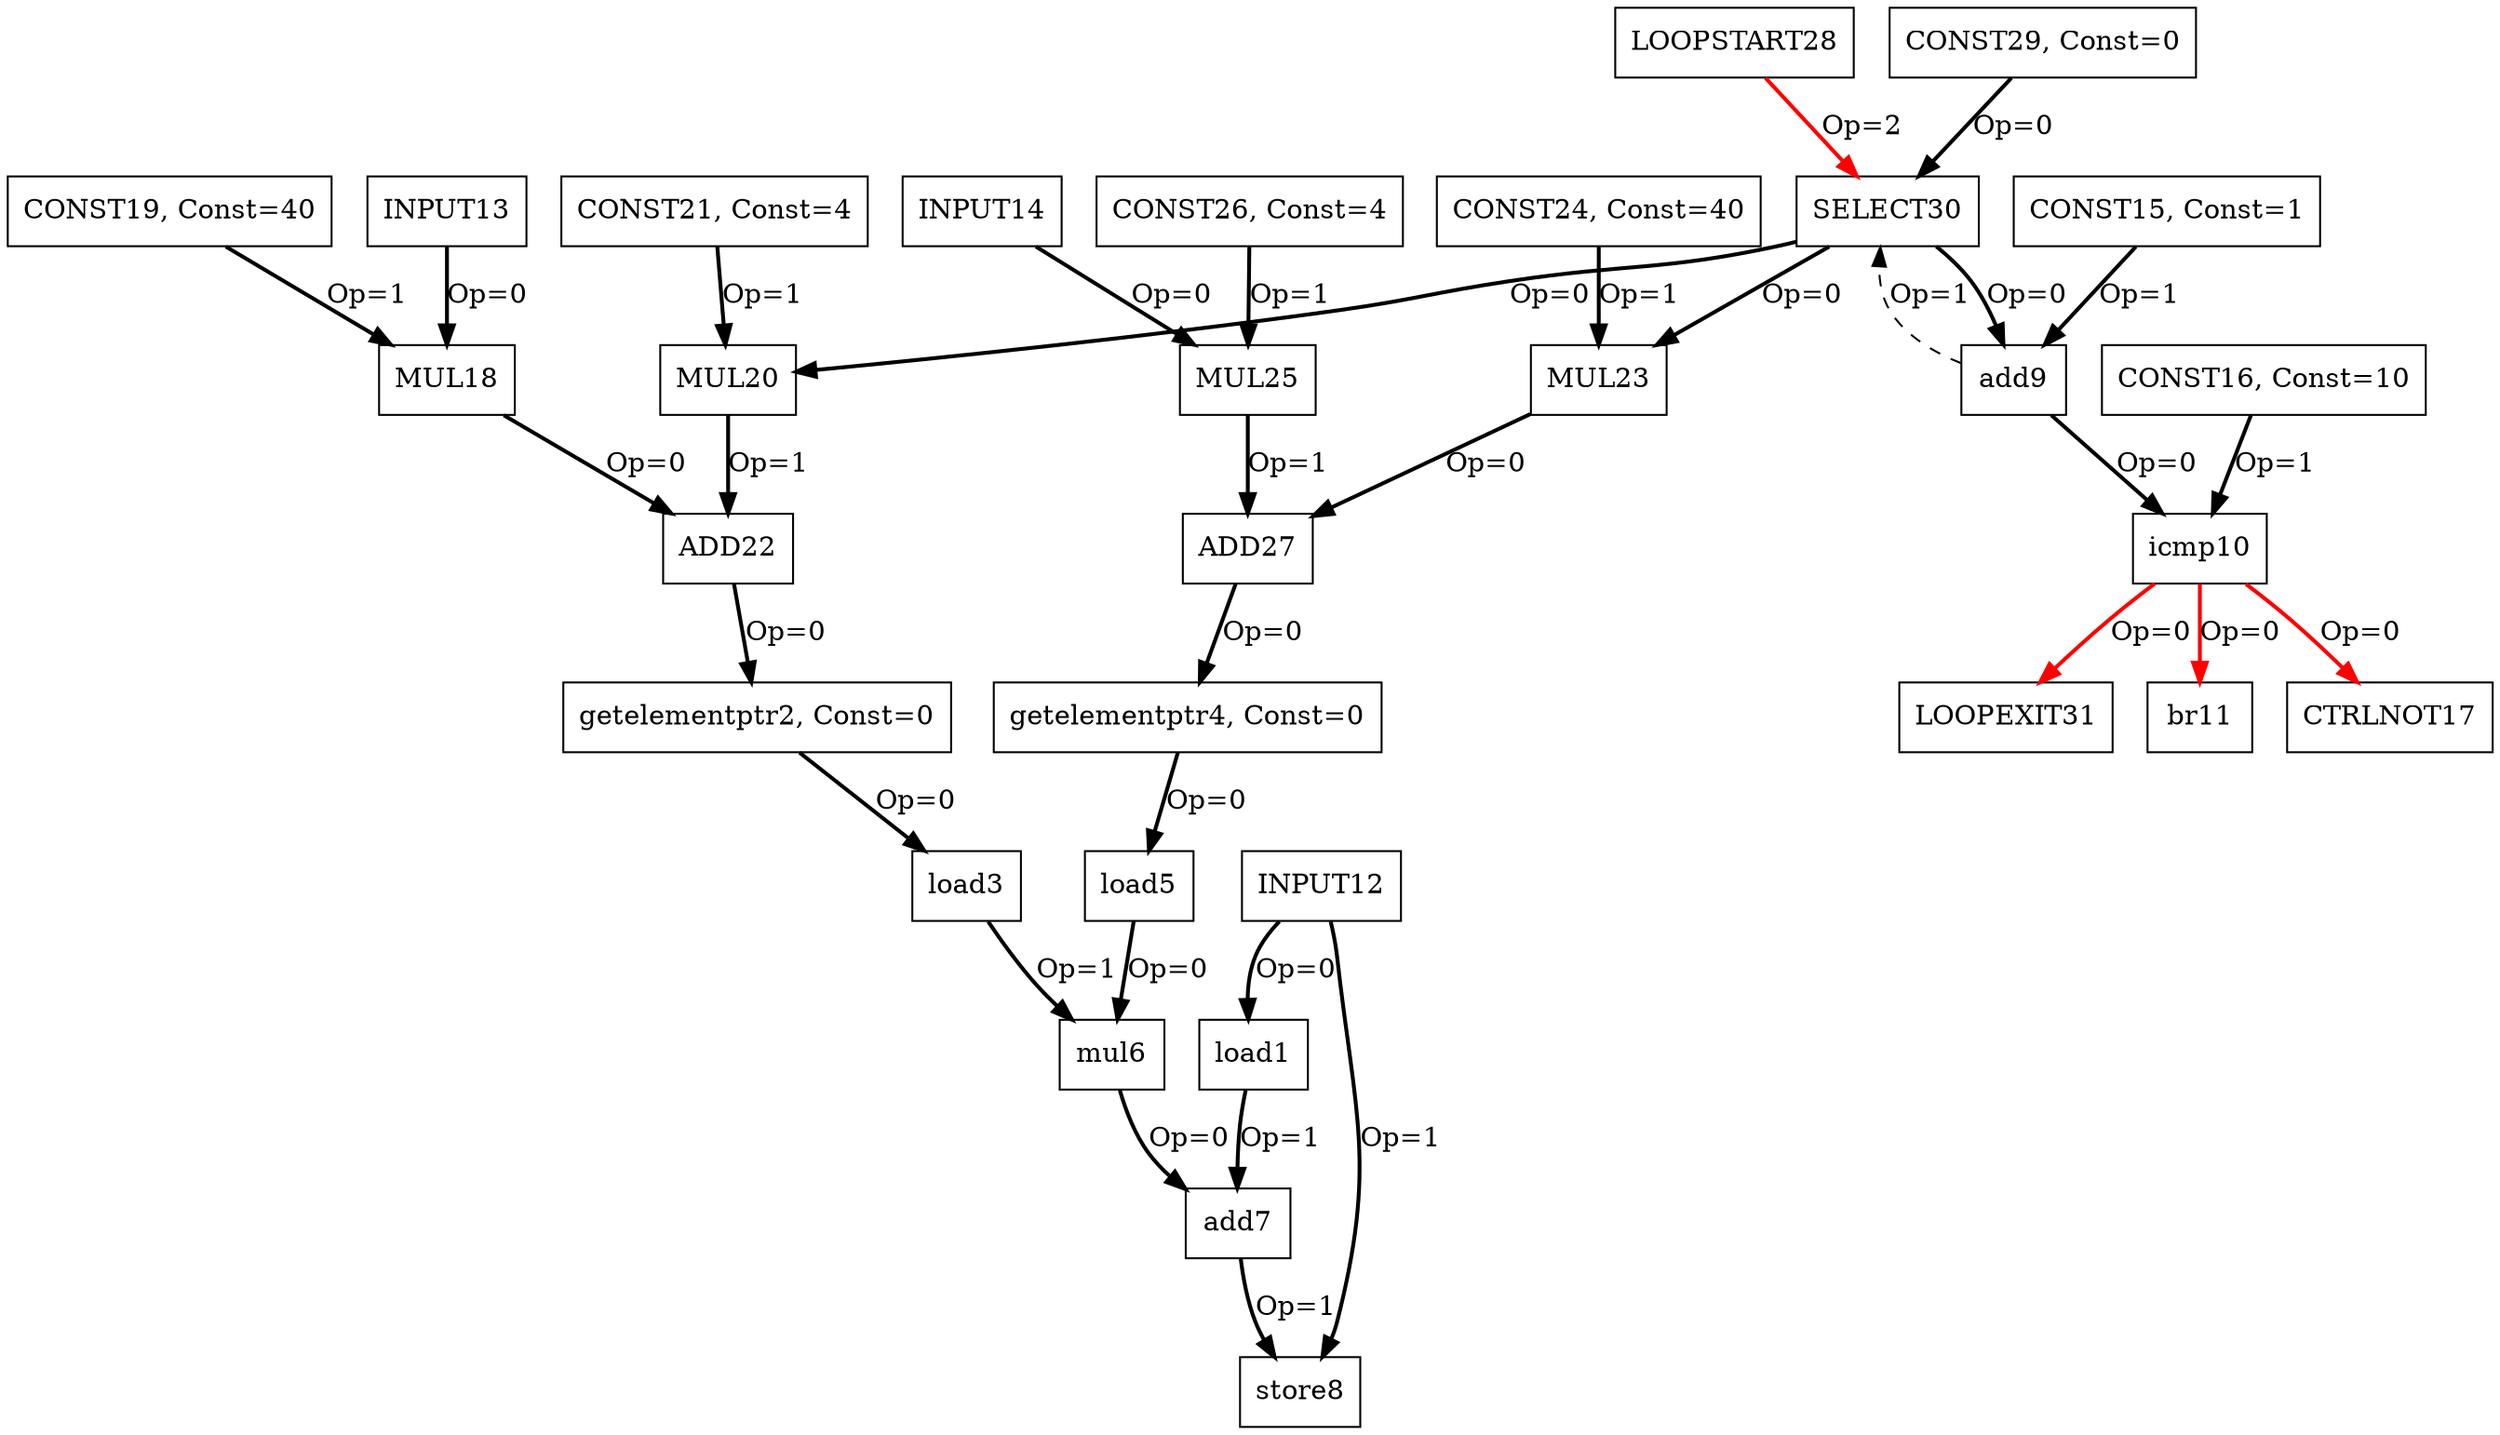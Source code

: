 Digraph G {
load1[label = "load1", shape = box, color = black];
getelementptr2[label = "getelementptr2, Const=0", shape = box, color = black];
load3[label = "load3", shape = box, color = black];
getelementptr4[label = "getelementptr4, Const=0", shape = box, color = black];
load5[label = "load5", shape = box, color = black];
mul6[label = "mul6", shape = box, color = black];
add7[label = "add7", shape = box, color = black];
store8[label = "store8", shape = box, color = black];
add9[label = "add9", shape = box, color = black];
icmp10[label = "icmp10", shape = box, color = black];
br11[label = "br11", shape = box, color = black];
INPUT12[label = "INPUT12", shape = box, color = black];
INPUT13[label = "INPUT13", shape = box, color = black];
INPUT14[label = "INPUT14", shape = box, color = black];
CONST15[label = "CONST15, Const=1", shape = box, color = black];
CONST16[label = "CONST16, Const=10", shape = box, color = black];
CTRLNOT17[label = "CTRLNOT17", shape = box, color = black];
MUL18[label = "MUL18", shape = box, color = black];
CONST19[label = "CONST19, Const=40", shape = box, color = black];
MUL20[label = "MUL20", shape = box, color = black];
CONST21[label = "CONST21, Const=4", shape = box, color = black];
ADD22[label = "ADD22", shape = box, color = black];
MUL23[label = "MUL23", shape = box, color = black];
CONST24[label = "CONST24, Const=40", shape = box, color = black];
MUL25[label = "MUL25", shape = box, color = black];
CONST26[label = "CONST26, Const=4", shape = box, color = black];
ADD27[label = "ADD27", shape = box, color = black];
LOOPSTART28[label = "LOOPSTART28", shape = box, color = black];
CONST29[label = "CONST29, Const=0", shape = box, color = black];
SELECT30[label = "SELECT30", shape = box, color = black];
LOOPEXIT31[label = "LOOPEXIT31", shape = box, color = black];
INPUT12 -> load1[color = black, style = bold, label = "Op=0"];
load1 -> add7[color = black, style = bold, label = "Op=1"];
getelementptr2 -> load3[color = black, style = bold, label = "Op=0"];
load3 -> mul6[color = black, style = bold, label = "Op=1"];
getelementptr4 -> load5[color = black, style = bold, label = "Op=0"];
load5 -> mul6[color = black, style = bold, label = "Op=0"];
mul6 -> add7[color = black, style = bold, label = "Op=0"];
add7 -> store8[color = black, style = bold, label = "Op=1"];
INPUT12 -> store8[color = black, style = bold, label = "Op=1"];
CONST15 -> add9[color = black, style = bold, label = "Op=1"];
add9 -> icmp10[color = black, style = bold, label = "Op=0"];
CONST16 -> icmp10[color = black, style = bold, label = "Op=1"];
icmp10 -> br11[color = red, style = bold, label = "Op=0"];
icmp10 -> CTRLNOT17[color = red, style = bold, label = "Op=0"];
INPUT13 -> MUL18[color = black, style = bold, label = "Op=0"];
CONST19 -> MUL18[color = black, style = bold, label = "Op=1"];
CONST21 -> MUL20[color = black, style = bold, label = "Op=1"];
MUL18 -> ADD22[color = black, style = bold, label = "Op=0"];
MUL20 -> ADD22[color = black, style = bold, label = "Op=1"];
ADD22 -> getelementptr2[color = black, style = bold, label = "Op=0"];
CONST24 -> MUL23[color = black, style = bold, label = "Op=1"];
INPUT14 -> MUL25[color = black, style = bold, label = "Op=0"];
CONST26 -> MUL25[color = black, style = bold, label = "Op=1"];
MUL23 -> ADD27[color = black, style = bold, label = "Op=0"];
MUL25 -> ADD27[color = black, style = bold, label = "Op=1"];
ADD27 -> getelementptr4[color = black, style = bold, label = "Op=0"];
CONST29 -> SELECT30[color = black, style = bold, label = "Op=0"];
add9 -> SELECT30[color = black, style = dashed, label = "Op=1"];
LOOPSTART28 -> SELECT30[color = red, style = bold, label = "Op=2"];
SELECT30 -> add9[color = black, style = bold, label = "Op=0"];
SELECT30 -> MUL20[color = black, style = bold, label = "Op=0"];
SELECT30 -> MUL23[color = black, style = bold, label = "Op=0"];
icmp10 -> LOOPEXIT31[color = red, style = bold, label = "Op=0"];
}
